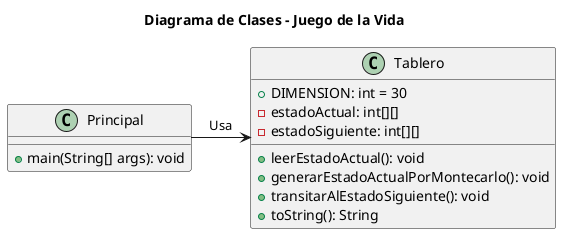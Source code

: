 @startuml

title Diagrama de Clases - Juego de la Vida

class Tablero {
    +DIMENSION: int = 30
    -estadoActual: int[][]
    -estadoSiguiente: int[][]
    +leerEstadoActual(): void
    +generarEstadoActualPorMontecarlo(): void
    +transitarAlEstadoSiguiente(): void
    +toString(): String
}

class Principal {
    +main(String[] args): void
}

Principal -> Tablero : "Usa"

@enduml